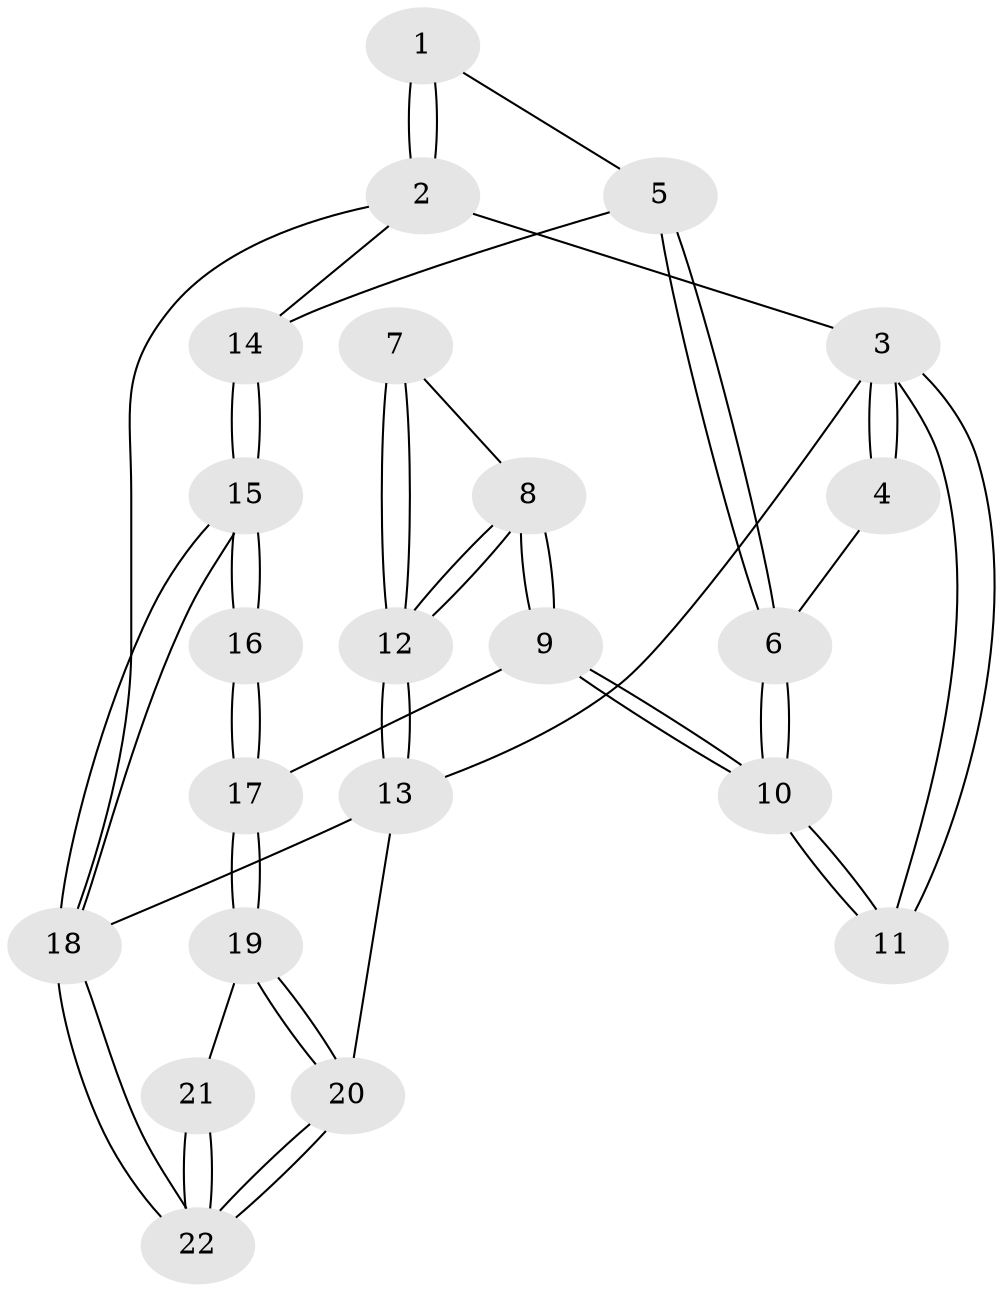 // Generated by graph-tools (version 1.1) at 2025/46/02/15/25 05:46:28]
// undirected, 22 vertices, 52 edges
graph export_dot {
graph [start="1"]
  node [color=gray90,style=filled];
  1 [pos="+0.9040906633709341+0"];
  2 [pos="+1+0"];
  3 [pos="+0+0"];
  4 [pos="+0.4371926308346734+0"];
  5 [pos="+0.6990417154963934+0.36666124223313984"];
  6 [pos="+0.629824844936427+0.4081266564409387"];
  7 [pos="+0.09676317940421085+0.3068729968273296"];
  8 [pos="+0.43708935876895505+0.7452921555654697"];
  9 [pos="+0.6087753546023492+0.5998635570595788"];
  10 [pos="+0.6259350039631085+0.4125404016013038"];
  11 [pos="+0.08766396621829456+0.24067444796939452"];
  12 [pos="+0.1026495171892935+1"];
  13 [pos="+0.06446359752174419+1"];
  14 [pos="+1+0.4440722360455099"];
  15 [pos="+1+0.7575721233533977"];
  16 [pos="+1+0.7503428942256379"];
  17 [pos="+0.6461298425350795+0.6308398007423139"];
  18 [pos="+1+1"];
  19 [pos="+0.7543193506778879+0.885604760144106"];
  20 [pos="+0.723494116803638+1"];
  21 [pos="+0.8293179857860479+0.8785573126960142"];
  22 [pos="+1+1"];
  1 -- 2;
  1 -- 2;
  1 -- 5;
  2 -- 3;
  2 -- 14;
  2 -- 18;
  3 -- 4;
  3 -- 4;
  3 -- 13;
  3 -- 11;
  3 -- 11;
  4 -- 6;
  5 -- 6;
  5 -- 6;
  5 -- 14;
  6 -- 10;
  6 -- 10;
  7 -- 8;
  7 -- 12;
  7 -- 12;
  8 -- 9;
  8 -- 9;
  8 -- 12;
  8 -- 12;
  9 -- 10;
  9 -- 10;
  9 -- 17;
  10 -- 11;
  10 -- 11;
  12 -- 13;
  12 -- 13;
  13 -- 20;
  13 -- 18;
  14 -- 15;
  14 -- 15;
  15 -- 16;
  15 -- 16;
  15 -- 18;
  15 -- 18;
  16 -- 17;
  16 -- 17;
  17 -- 19;
  17 -- 19;
  18 -- 22;
  18 -- 22;
  19 -- 20;
  19 -- 20;
  19 -- 21;
  20 -- 22;
  20 -- 22;
  21 -- 22;
  21 -- 22;
}

